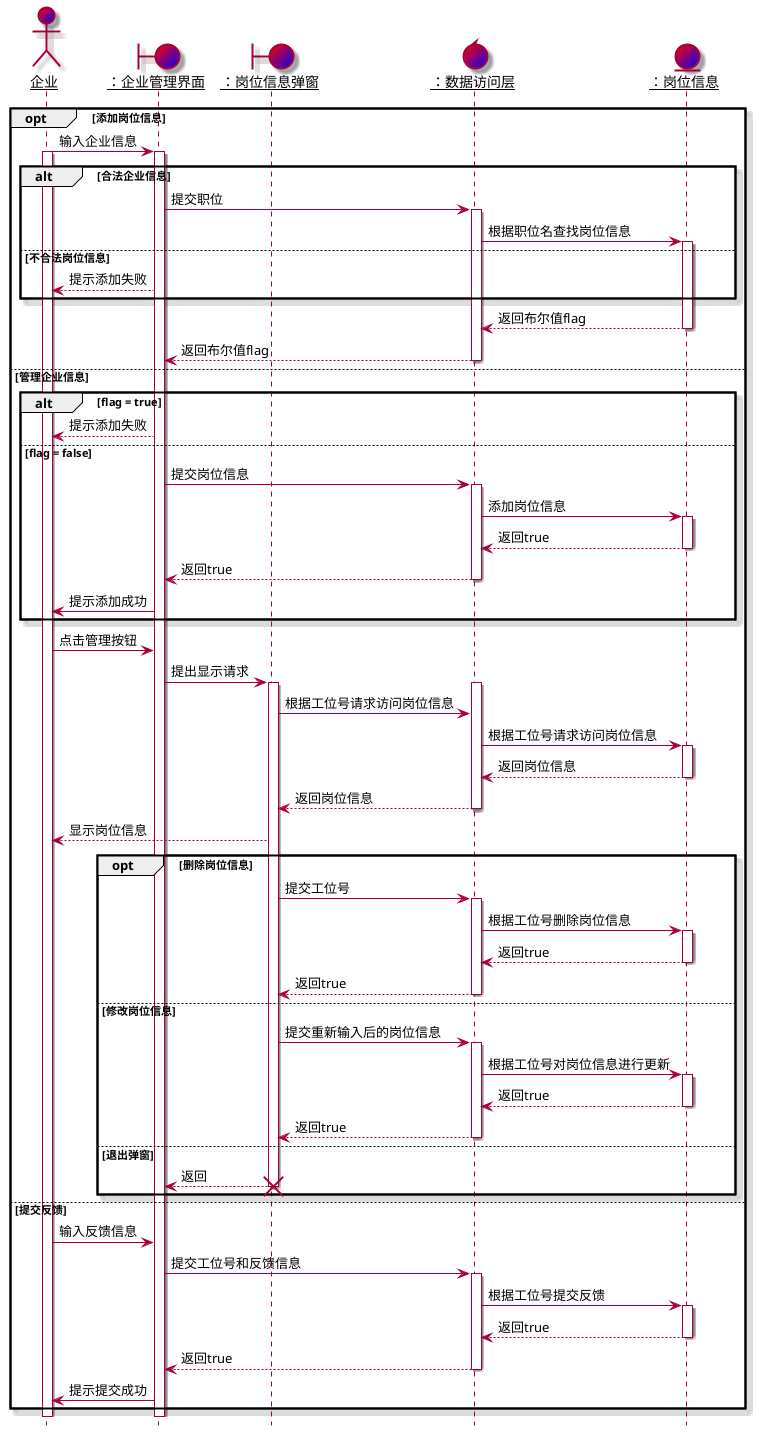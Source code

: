 @startuml  
skin rose
actor 企业 #Red/Blue
boundary "：企业管理界面" #Red/Blue
boundary "：岗位信息弹窗" #Red/Blue
control "：数据访问层" #Red/Blue
entity "：岗位信息" #Red/Blue
skinparam sequenceParticipant underline
hide footbox


opt 添加岗位信息
企业 -> "：企业管理界面" : 输入企业信息
activate 企业
activate "：企业管理界面"
alt 合法企业信息
"：企业管理界面" -> "：数据访问层" : 提交职位
activate "：数据访问层"
"：数据访问层" -> "：岗位信息" : 根据职位名查找岗位信息
activate "：岗位信息"
else 不合法岗位信息
"：企业管理界面" --> "企业" : 提示添加失败
end
"：岗位信息" --> "：数据访问层" : 返回布尔值flag
deactivate "：岗位信息"
"：数据访问层" --> "：企业管理界面" : 返回布尔值flag
deactivate "：数据访问层"

else 管理企业信息
alt flag = true
"：企业管理界面" --> "企业" : 提示添加失败
else flag = false
"：企业管理界面" -> "：数据访问层" : 提交岗位信息
activate "：数据访问层"
"：数据访问层" -> "：岗位信息" : 添加岗位信息
activate "：岗位信息"
"：岗位信息" --> "：数据访问层" : 返回true
deactivate "：岗位信息"
"：数据访问层" --> "：企业管理界面" : 返回true
deactivate "：数据访问层"
"：企业管理界面" -> "企业" : 提示添加成功
end

企业 -> "：企业管理界面" : 点击管理按钮
"：企业管理界面" -> "：岗位信息弹窗" : 提出显示请求
activate "：岗位信息弹窗"

activate "：数据访问层"
"：岗位信息弹窗" -> "：数据访问层" : 根据工位号请求访问岗位信息

"：数据访问层" -> "：岗位信息" : 根据工位号请求访问岗位信息

activate "：岗位信息"
"：岗位信息" --> "：数据访问层" : 返回岗位信息
deactivate "：岗位信息"

"：数据访问层" --> "：岗位信息弹窗" : 返回岗位信息
deactivate "：数据访问层"
"：岗位信息弹窗" --> "企业" : 显示岗位信息

opt 删除岗位信息

"：岗位信息弹窗" -> "：数据访问层" : 提交工位号
activate "：数据访问层"
"：数据访问层" -> "：岗位信息" : 根据工位号删除岗位信息
activate "：岗位信息"
"：岗位信息" --> "：数据访问层" : 返回true
deactivate "：岗位信息"
"：数据访问层" --> "：岗位信息弹窗" : 返回true
deactivate "：数据访问层"

else 修改岗位信息

"：岗位信息弹窗" -> "：数据访问层" : 提交重新输入后的岗位信息
activate "：数据访问层"
"：数据访问层" -> "：岗位信息" : 根据工位号对岗位信息进行更新
activate "：岗位信息"
"：岗位信息" --> "：数据访问层" : 返回true
deactivate "：岗位信息"
"：数据访问层" --> "：岗位信息弹窗" : 返回true
deactivate "：数据访问层"

else 退出弹窗

"：岗位信息弹窗" --> "：企业管理界面" : 返回
destroy "：岗位信息弹窗"

end

else 提交反馈
企业 -> "：企业管理界面" : 输入反馈信息
"：企业管理界面" -> "：数据访问层" : 提交工位号和反馈信息
activate "：数据访问层"
"：数据访问层" -> "：岗位信息" : 根据工位号提交反馈
activate "：岗位信息"
"：岗位信息" --> "：数据访问层" : 返回true
deactivate "：岗位信息"
"：数据访问层" --> "：企业管理界面" : 返回true
deactivate "：数据访问层"
"：企业管理界面" -> "企业" : 提示提交成功

end
@enduml
